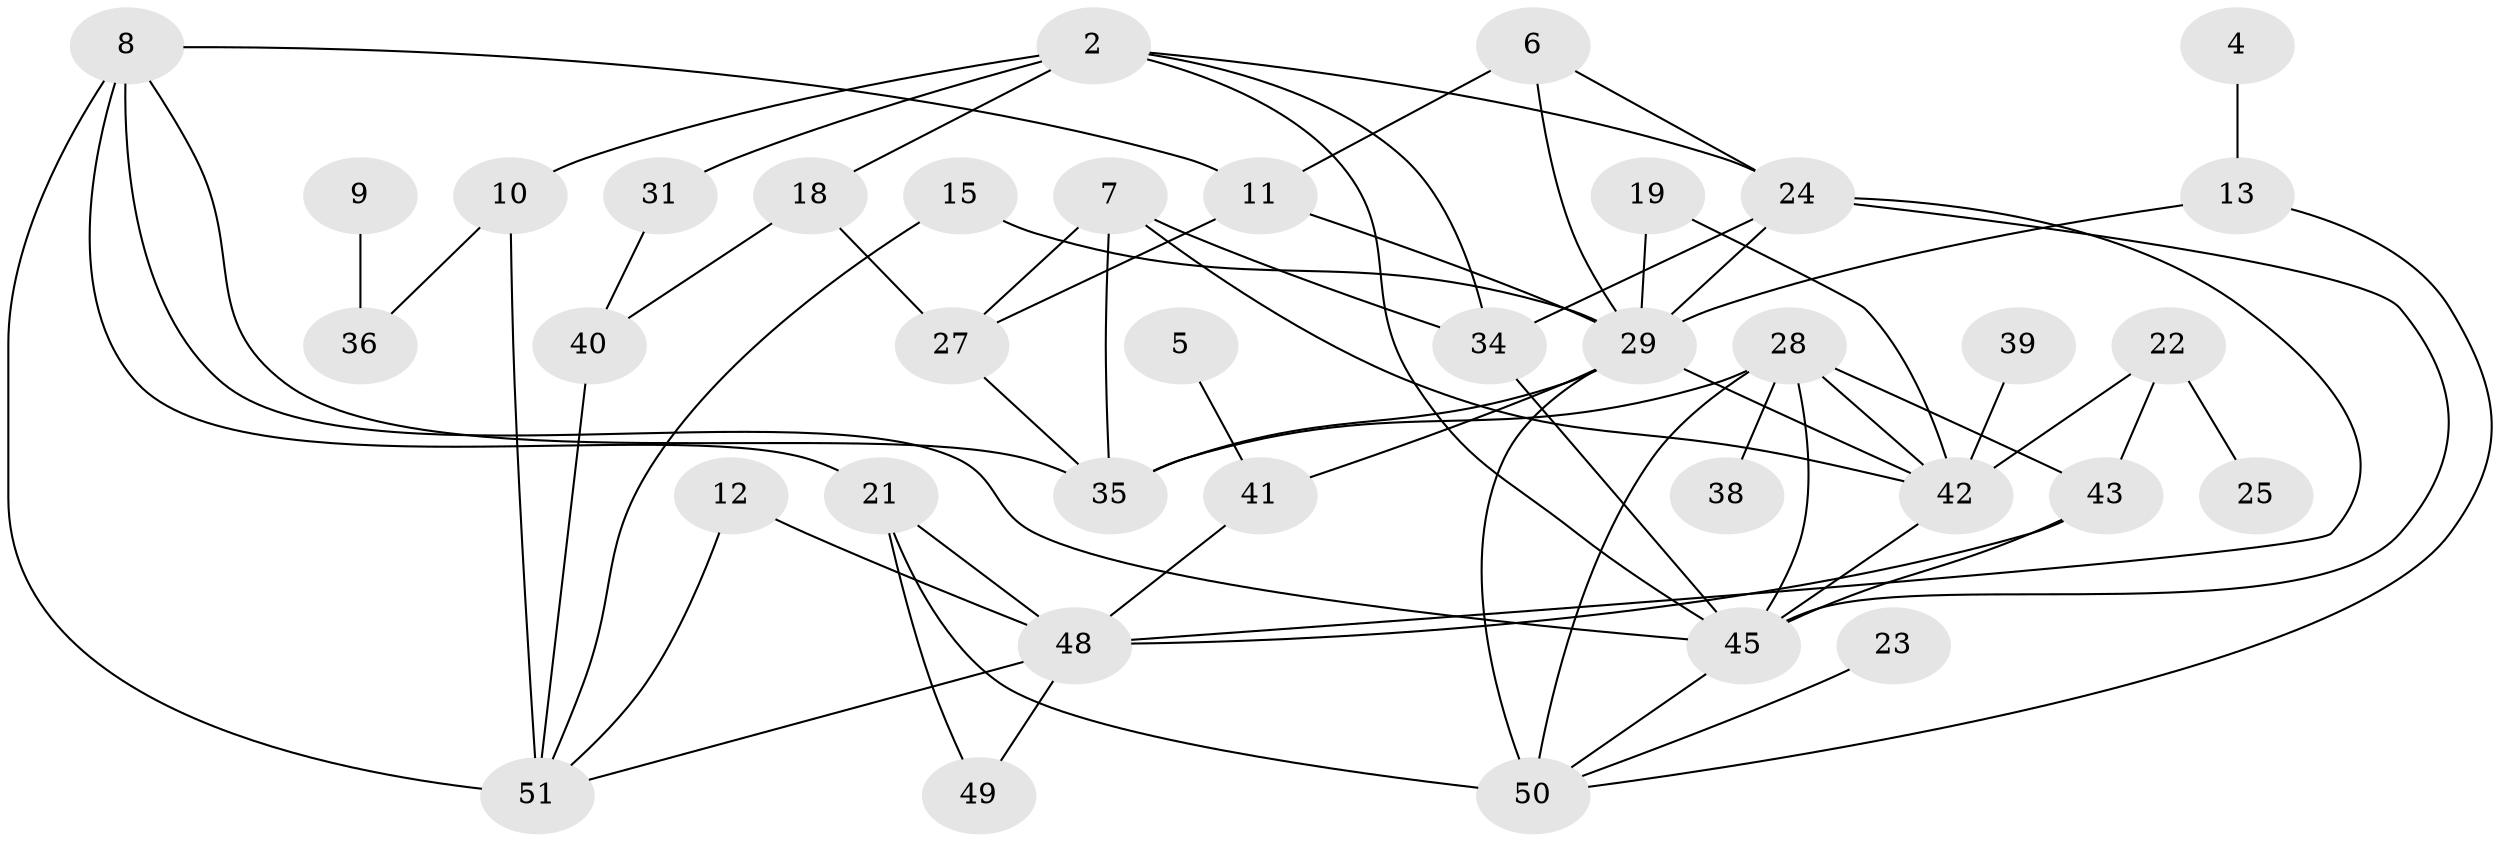 // original degree distribution, {4: 0.10784313725490197, 5: 0.10784313725490197, 0: 0.13725490196078433, 1: 0.19607843137254902, 3: 0.21568627450980393, 2: 0.20588235294117646, 9: 0.00980392156862745, 6: 0.0196078431372549}
// Generated by graph-tools (version 1.1) at 2025/49/03/09/25 03:49:08]
// undirected, 37 vertices, 68 edges
graph export_dot {
graph [start="1"]
  node [color=gray90,style=filled];
  2;
  4;
  5;
  6;
  7;
  8;
  9;
  10;
  11;
  12;
  13;
  15;
  18;
  19;
  21;
  22;
  23;
  24;
  25;
  27;
  28;
  29;
  31;
  34;
  35;
  36;
  38;
  39;
  40;
  41;
  42;
  43;
  45;
  48;
  49;
  50;
  51;
  2 -- 10 [weight=1.0];
  2 -- 18 [weight=1.0];
  2 -- 24 [weight=1.0];
  2 -- 31 [weight=1.0];
  2 -- 34 [weight=1.0];
  2 -- 45 [weight=1.0];
  4 -- 13 [weight=1.0];
  5 -- 41 [weight=1.0];
  6 -- 11 [weight=1.0];
  6 -- 24 [weight=1.0];
  6 -- 29 [weight=1.0];
  7 -- 27 [weight=1.0];
  7 -- 34 [weight=1.0];
  7 -- 35 [weight=1.0];
  7 -- 42 [weight=1.0];
  8 -- 11 [weight=1.0];
  8 -- 21 [weight=1.0];
  8 -- 35 [weight=1.0];
  8 -- 45 [weight=1.0];
  8 -- 51 [weight=2.0];
  9 -- 36 [weight=1.0];
  10 -- 36 [weight=1.0];
  10 -- 51 [weight=1.0];
  11 -- 27 [weight=1.0];
  11 -- 29 [weight=1.0];
  12 -- 48 [weight=1.0];
  12 -- 51 [weight=1.0];
  13 -- 29 [weight=1.0];
  13 -- 50 [weight=1.0];
  15 -- 29 [weight=1.0];
  15 -- 51 [weight=1.0];
  18 -- 27 [weight=1.0];
  18 -- 40 [weight=1.0];
  19 -- 29 [weight=1.0];
  19 -- 42 [weight=1.0];
  21 -- 48 [weight=1.0];
  21 -- 49 [weight=1.0];
  21 -- 50 [weight=1.0];
  22 -- 25 [weight=1.0];
  22 -- 42 [weight=1.0];
  22 -- 43 [weight=1.0];
  23 -- 50 [weight=1.0];
  24 -- 29 [weight=2.0];
  24 -- 34 [weight=1.0];
  24 -- 45 [weight=1.0];
  24 -- 48 [weight=1.0];
  27 -- 35 [weight=1.0];
  28 -- 35 [weight=1.0];
  28 -- 38 [weight=1.0];
  28 -- 42 [weight=1.0];
  28 -- 43 [weight=1.0];
  28 -- 45 [weight=1.0];
  28 -- 50 [weight=2.0];
  29 -- 35 [weight=1.0];
  29 -- 41 [weight=1.0];
  29 -- 42 [weight=1.0];
  29 -- 50 [weight=1.0];
  31 -- 40 [weight=1.0];
  34 -- 45 [weight=1.0];
  39 -- 42 [weight=1.0];
  40 -- 51 [weight=1.0];
  41 -- 48 [weight=1.0];
  42 -- 45 [weight=2.0];
  43 -- 45 [weight=1.0];
  43 -- 48 [weight=1.0];
  45 -- 50 [weight=1.0];
  48 -- 49 [weight=1.0];
  48 -- 51 [weight=1.0];
}
